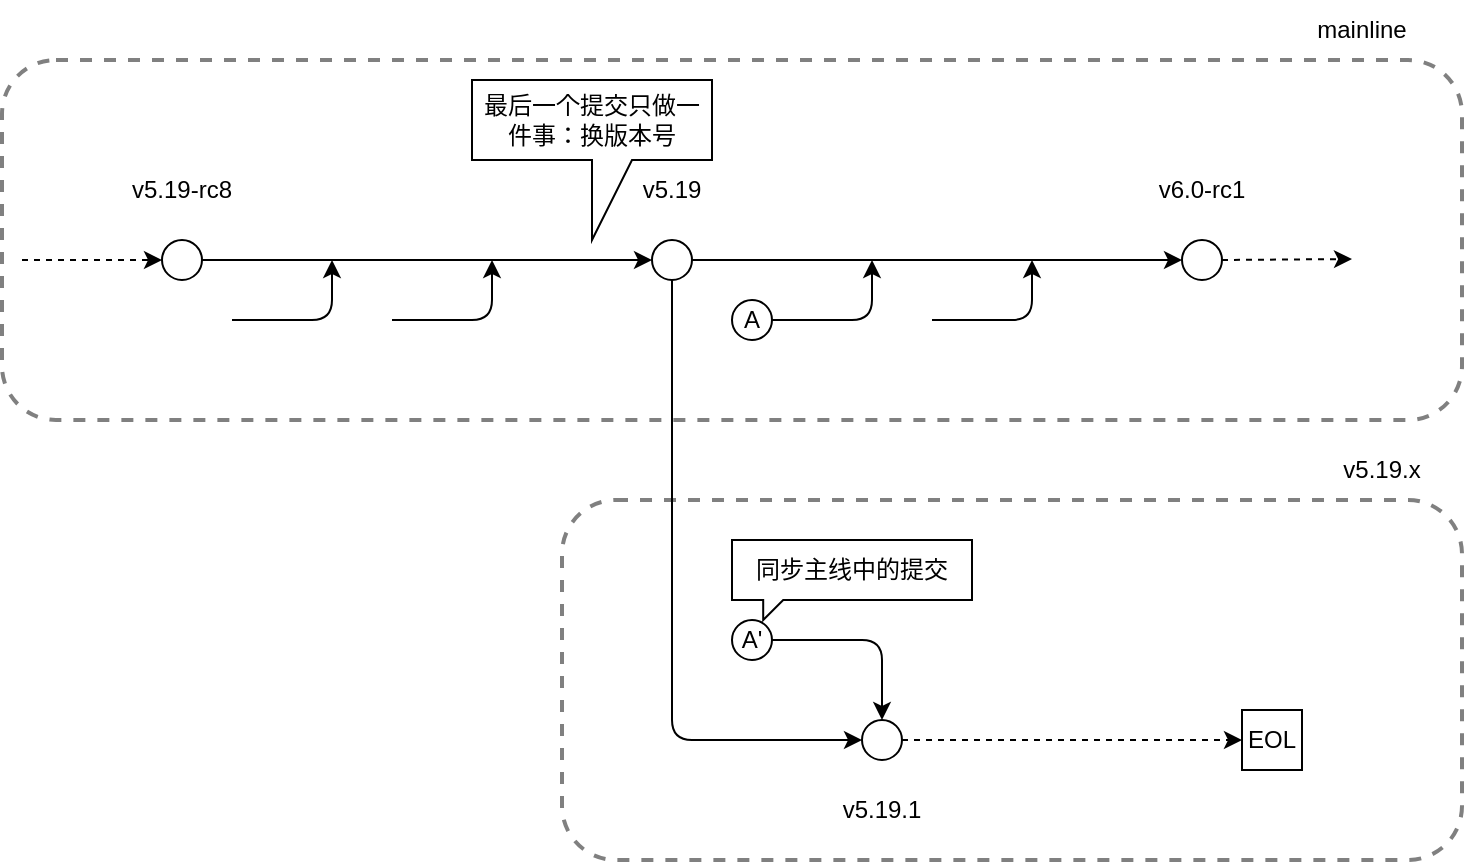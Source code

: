 <mxfile version="20.8.10" type="device"><diagram name="Page-1" id="_YNxPxap_y9UmtAF_nTW"><mxGraphModel dx="880" dy="575" grid="1" gridSize="10" guides="1" tooltips="1" connect="1" arrows="1" fold="1" page="1" pageScale="1" pageWidth="850" pageHeight="1100" math="0" shadow="0"><root><mxCell id="0"/><mxCell id="1" parent="0"/><mxCell id="vKbkW17bmsAQBWLhmeA6-39" value="" style="rounded=1;whiteSpace=wrap;html=1;dashed=1;fillColor=none;strokeWidth=2;strokeColor=#808080;" parent="1" vertex="1"><mxGeometry x="330" y="330" width="450" height="180" as="geometry"/></mxCell><mxCell id="vKbkW17bmsAQBWLhmeA6-28" value="" style="rounded=1;whiteSpace=wrap;html=1;dashed=1;fillColor=none;strokeWidth=2;strokeColor=#808080;" parent="1" vertex="1"><mxGeometry x="50" y="110" width="730" height="180" as="geometry"/></mxCell><mxCell id="dy4-aQQsAtWrz5TYH5hO-3" value="" style="ellipse;whiteSpace=wrap;html=1;aspect=fixed;" parent="1" vertex="1"><mxGeometry x="130" y="200" width="20" height="20" as="geometry"/></mxCell><mxCell id="dy4-aQQsAtWrz5TYH5hO-4" value="" style="endArrow=classic;html=1;rounded=0;exitX=1;exitY=0.5;exitDx=0;exitDy=0;entryX=0;entryY=0.5;entryDx=0;entryDy=0;" parent="1" source="dy4-aQQsAtWrz5TYH5hO-3" target="dy4-aQQsAtWrz5TYH5hO-18" edge="1"><mxGeometry width="50" height="50" relative="1" as="geometry"><mxPoint x="440" y="330" as="sourcePoint"/><mxPoint x="400" y="210" as="targetPoint"/></mxGeometry></mxCell><mxCell id="dy4-aQQsAtWrz5TYH5hO-12" value="" style="endArrow=classic;html=1;rounded=1;" parent="1" edge="1"><mxGeometry width="50" height="50" relative="1" as="geometry"><mxPoint x="165" y="240" as="sourcePoint"/><mxPoint x="215" y="210" as="targetPoint"/><Array as="points"><mxPoint x="215" y="240"/></Array></mxGeometry></mxCell><mxCell id="dy4-aQQsAtWrz5TYH5hO-13" value="" style="endArrow=classic;html=1;rounded=1;" parent="1" edge="1"><mxGeometry width="50" height="50" relative="1" as="geometry"><mxPoint x="245" y="240" as="sourcePoint"/><mxPoint x="295" y="210" as="targetPoint"/><Array as="points"><mxPoint x="295" y="240"/></Array></mxGeometry></mxCell><mxCell id="dy4-aQQsAtWrz5TYH5hO-15" value="v5.19-rc8" style="text;html=1;strokeColor=none;fillColor=none;align=center;verticalAlign=middle;whiteSpace=wrap;rounded=0;" parent="1" vertex="1"><mxGeometry x="110" y="160" width="60" height="30" as="geometry"/></mxCell><mxCell id="dy4-aQQsAtWrz5TYH5hO-16" value="v5.19" style="text;html=1;strokeColor=none;fillColor=none;align=center;verticalAlign=middle;whiteSpace=wrap;rounded=0;" parent="1" vertex="1"><mxGeometry x="355" y="160" width="60" height="30" as="geometry"/></mxCell><mxCell id="dy4-aQQsAtWrz5TYH5hO-18" value="" style="ellipse;whiteSpace=wrap;html=1;aspect=fixed;" parent="1" vertex="1"><mxGeometry x="375" y="200" width="20" height="20" as="geometry"/></mxCell><mxCell id="dy4-aQQsAtWrz5TYH5hO-20" value="最后一个提交只做一件事：换版本号" style="shape=callout;whiteSpace=wrap;html=1;perimeter=calloutPerimeter;position2=0.5;size=40;position=0.5;" parent="1" vertex="1"><mxGeometry x="285" y="120" width="120" height="80" as="geometry"/></mxCell><mxCell id="dy4-aQQsAtWrz5TYH5hO-23" value="" style="endArrow=classic;html=1;rounded=1;entryX=0;entryY=0.5;entryDx=0;entryDy=0;dashed=1;" parent="1" target="dy4-aQQsAtWrz5TYH5hO-3" edge="1"><mxGeometry width="50" height="50" relative="1" as="geometry"><mxPoint x="60" y="210" as="sourcePoint"/><mxPoint x="430" y="310" as="targetPoint"/></mxGeometry></mxCell><mxCell id="dy4-aQQsAtWrz5TYH5hO-24" value="" style="endArrow=classic;html=1;rounded=1;dashed=1;exitX=1;exitY=0.5;exitDx=0;exitDy=0;" parent="1" source="vKbkW17bmsAQBWLhmeA6-26" edge="1"><mxGeometry width="50" height="50" relative="1" as="geometry"><mxPoint x="660" y="209.5" as="sourcePoint"/><mxPoint x="725" y="209.5" as="targetPoint"/></mxGeometry></mxCell><mxCell id="vKbkW17bmsAQBWLhmeA6-20" value="" style="endArrow=classic;html=1;rounded=0;exitX=1;exitY=0.5;exitDx=0;exitDy=0;entryX=0;entryY=0.5;entryDx=0;entryDy=0;" parent="1" target="vKbkW17bmsAQBWLhmeA6-26" edge="1"><mxGeometry width="50" height="50" relative="1" as="geometry"><mxPoint x="395" y="210" as="sourcePoint"/><mxPoint x="640" y="210" as="targetPoint"/></mxGeometry></mxCell><mxCell id="vKbkW17bmsAQBWLhmeA6-21" value="" style="endArrow=classic;html=1;rounded=1;exitX=1;exitY=0.5;exitDx=0;exitDy=0;" parent="1" source="vKbkW17bmsAQBWLhmeA6-34" edge="1"><mxGeometry width="50" height="50" relative="1" as="geometry"><mxPoint x="435" y="240" as="sourcePoint"/><mxPoint x="485" y="210" as="targetPoint"/><Array as="points"><mxPoint x="485" y="240"/></Array></mxGeometry></mxCell><mxCell id="vKbkW17bmsAQBWLhmeA6-22" value="" style="endArrow=classic;html=1;rounded=1;" parent="1" edge="1"><mxGeometry width="50" height="50" relative="1" as="geometry"><mxPoint x="515" y="240" as="sourcePoint"/><mxPoint x="565" y="210" as="targetPoint"/><Array as="points"><mxPoint x="565" y="240"/></Array></mxGeometry></mxCell><mxCell id="vKbkW17bmsAQBWLhmeA6-25" value="v6.0-rc1" style="text;html=1;strokeColor=none;fillColor=none;align=center;verticalAlign=middle;whiteSpace=wrap;rounded=0;" parent="1" vertex="1"><mxGeometry x="620" y="160" width="60" height="30" as="geometry"/></mxCell><mxCell id="vKbkW17bmsAQBWLhmeA6-26" value="" style="ellipse;whiteSpace=wrap;html=1;aspect=fixed;" parent="1" vertex="1"><mxGeometry x="640" y="200" width="20" height="20" as="geometry"/></mxCell><mxCell id="vKbkW17bmsAQBWLhmeA6-29" value="mainline" style="text;html=1;strokeColor=none;fillColor=none;align=center;verticalAlign=middle;whiteSpace=wrap;rounded=0;" parent="1" vertex="1"><mxGeometry x="700" y="80" width="60" height="30" as="geometry"/></mxCell><mxCell id="vKbkW17bmsAQBWLhmeA6-30" value="" style="endArrow=classic;html=1;rounded=1;entryX=0.5;entryY=0;entryDx=0;entryDy=0;exitX=1;exitY=0.5;exitDx=0;exitDy=0;" parent="1" source="vKbkW17bmsAQBWLhmeA6-35" target="vKbkW17bmsAQBWLhmeA6-32" edge="1"><mxGeometry width="50" height="50" relative="1" as="geometry"><mxPoint x="440" y="400" as="sourcePoint"/><mxPoint x="490" y="460" as="targetPoint"/><Array as="points"><mxPoint x="490" y="400"/></Array></mxGeometry></mxCell><mxCell id="vKbkW17bmsAQBWLhmeA6-31" value="" style="endArrow=classic;html=1;rounded=1;exitX=0.5;exitY=1;exitDx=0;exitDy=0;entryX=0;entryY=0.5;entryDx=0;entryDy=0;" parent="1" source="dy4-aQQsAtWrz5TYH5hO-18" target="vKbkW17bmsAQBWLhmeA6-32" edge="1"><mxGeometry width="50" height="50" relative="1" as="geometry"><mxPoint x="440" y="350" as="sourcePoint"/><mxPoint x="480" y="420" as="targetPoint"/><Array as="points"><mxPoint x="385" y="450"/></Array></mxGeometry></mxCell><mxCell id="vKbkW17bmsAQBWLhmeA6-32" value="" style="ellipse;whiteSpace=wrap;html=1;aspect=fixed;" parent="1" vertex="1"><mxGeometry x="480" y="440" width="20" height="20" as="geometry"/></mxCell><mxCell id="vKbkW17bmsAQBWLhmeA6-33" value="v5.19.1" style="text;html=1;strokeColor=none;fillColor=none;align=center;verticalAlign=middle;whiteSpace=wrap;rounded=0;" parent="1" vertex="1"><mxGeometry x="460" y="470" width="60" height="30" as="geometry"/></mxCell><mxCell id="vKbkW17bmsAQBWLhmeA6-34" value="A" style="ellipse;whiteSpace=wrap;html=1;aspect=fixed;strokeColor=#000000;strokeWidth=1;fillColor=none;" parent="1" vertex="1"><mxGeometry x="415" y="230" width="20" height="20" as="geometry"/></mxCell><mxCell id="vKbkW17bmsAQBWLhmeA6-35" value="A'" style="ellipse;whiteSpace=wrap;html=1;aspect=fixed;strokeColor=#000000;strokeWidth=1;fillColor=none;" parent="1" vertex="1"><mxGeometry x="415" y="390" width="20" height="20" as="geometry"/></mxCell><mxCell id="vKbkW17bmsAQBWLhmeA6-37" value="同步主线中的提交" style="shape=callout;whiteSpace=wrap;html=1;perimeter=calloutPerimeter;strokeColor=#000000;strokeWidth=1;fillColor=none;base=10;position2=0.13;size=10;position=0.13;" parent="1" vertex="1"><mxGeometry x="415" y="350" width="120" height="40" as="geometry"/></mxCell><mxCell id="vKbkW17bmsAQBWLhmeA6-38" value="" style="endArrow=classic;html=1;rounded=1;dashed=1;entryX=0;entryY=0.5;entryDx=0;entryDy=0;" parent="1" edge="1" target="AVBU5y9vOWEym2w3TNFs-1"><mxGeometry width="50" height="50" relative="1" as="geometry"><mxPoint x="500" y="450" as="sourcePoint"/><mxPoint x="565" y="450" as="targetPoint"/></mxGeometry></mxCell><mxCell id="vKbkW17bmsAQBWLhmeA6-40" value="v5.19.x" style="text;html=1;strokeColor=none;fillColor=none;align=center;verticalAlign=middle;whiteSpace=wrap;rounded=0;" parent="1" vertex="1"><mxGeometry x="710" y="300" width="60" height="30" as="geometry"/></mxCell><mxCell id="AVBU5y9vOWEym2w3TNFs-1" value="EOL" style="whiteSpace=wrap;html=1;aspect=fixed;" vertex="1" parent="1"><mxGeometry x="670" y="435" width="30" height="30" as="geometry"/></mxCell></root></mxGraphModel></diagram></mxfile>